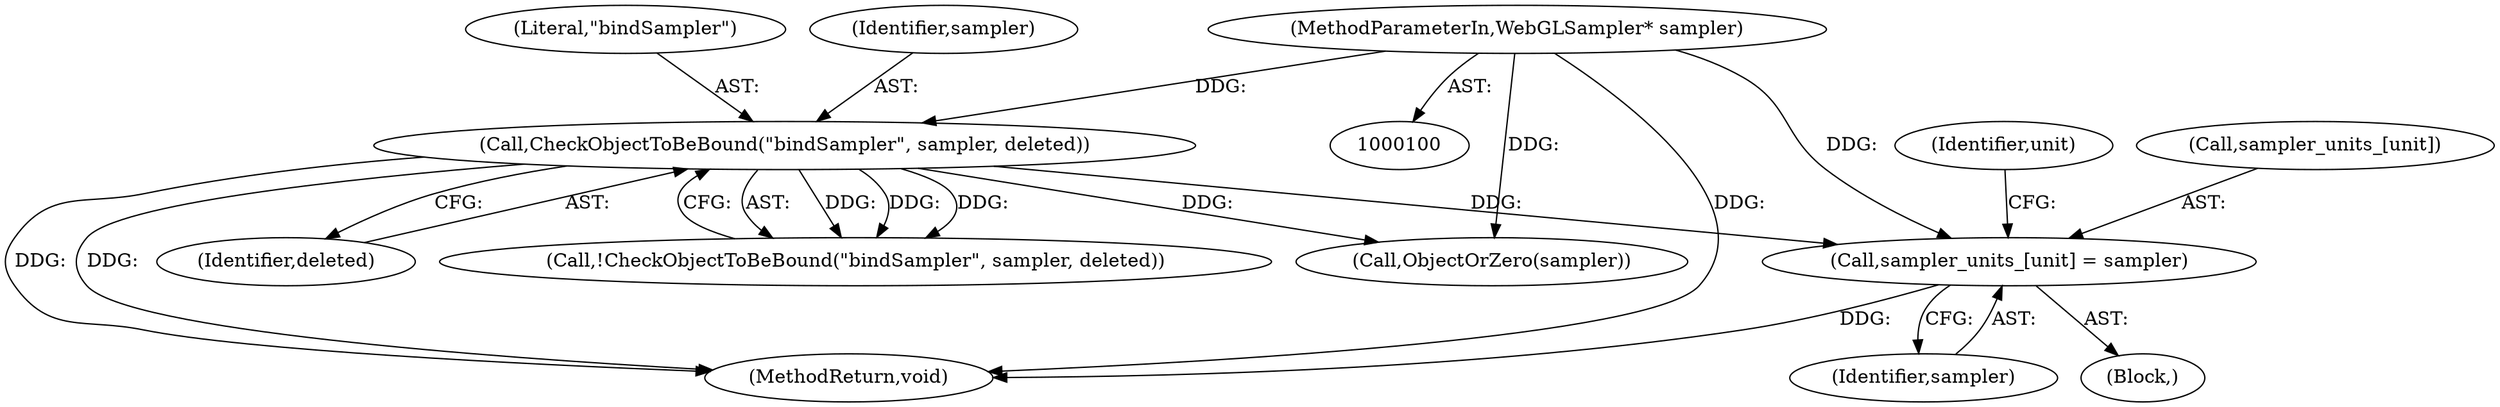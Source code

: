 digraph "0_Chrome_98095c718d7580b5d6715e5bfd8698234ecb4470@array" {
"1000130" [label="(Call,sampler_units_[unit] = sampler)"];
"1000107" [label="(Call,CheckObjectToBeBound(\"bindSampler\", sampler, deleted))"];
"1000102" [label="(MethodParameterIn,WebGLSampler* sampler)"];
"1000137" [label="(Call,ObjectOrZero(sampler))"];
"1000103" [label="(Block,)"];
"1000139" [label="(MethodReturn,void)"];
"1000109" [label="(Identifier,sampler)"];
"1000134" [label="(Identifier,sampler)"];
"1000108" [label="(Literal,\"bindSampler\")"];
"1000136" [label="(Identifier,unit)"];
"1000110" [label="(Identifier,deleted)"];
"1000102" [label="(MethodParameterIn,WebGLSampler* sampler)"];
"1000130" [label="(Call,sampler_units_[unit] = sampler)"];
"1000131" [label="(Call,sampler_units_[unit])"];
"1000106" [label="(Call,!CheckObjectToBeBound(\"bindSampler\", sampler, deleted))"];
"1000107" [label="(Call,CheckObjectToBeBound(\"bindSampler\", sampler, deleted))"];
"1000130" -> "1000103"  [label="AST: "];
"1000130" -> "1000134"  [label="CFG: "];
"1000131" -> "1000130"  [label="AST: "];
"1000134" -> "1000130"  [label="AST: "];
"1000136" -> "1000130"  [label="CFG: "];
"1000130" -> "1000139"  [label="DDG: "];
"1000107" -> "1000130"  [label="DDG: "];
"1000102" -> "1000130"  [label="DDG: "];
"1000107" -> "1000106"  [label="AST: "];
"1000107" -> "1000110"  [label="CFG: "];
"1000108" -> "1000107"  [label="AST: "];
"1000109" -> "1000107"  [label="AST: "];
"1000110" -> "1000107"  [label="AST: "];
"1000106" -> "1000107"  [label="CFG: "];
"1000107" -> "1000139"  [label="DDG: "];
"1000107" -> "1000139"  [label="DDG: "];
"1000107" -> "1000106"  [label="DDG: "];
"1000107" -> "1000106"  [label="DDG: "];
"1000107" -> "1000106"  [label="DDG: "];
"1000102" -> "1000107"  [label="DDG: "];
"1000107" -> "1000137"  [label="DDG: "];
"1000102" -> "1000100"  [label="AST: "];
"1000102" -> "1000139"  [label="DDG: "];
"1000102" -> "1000137"  [label="DDG: "];
}
